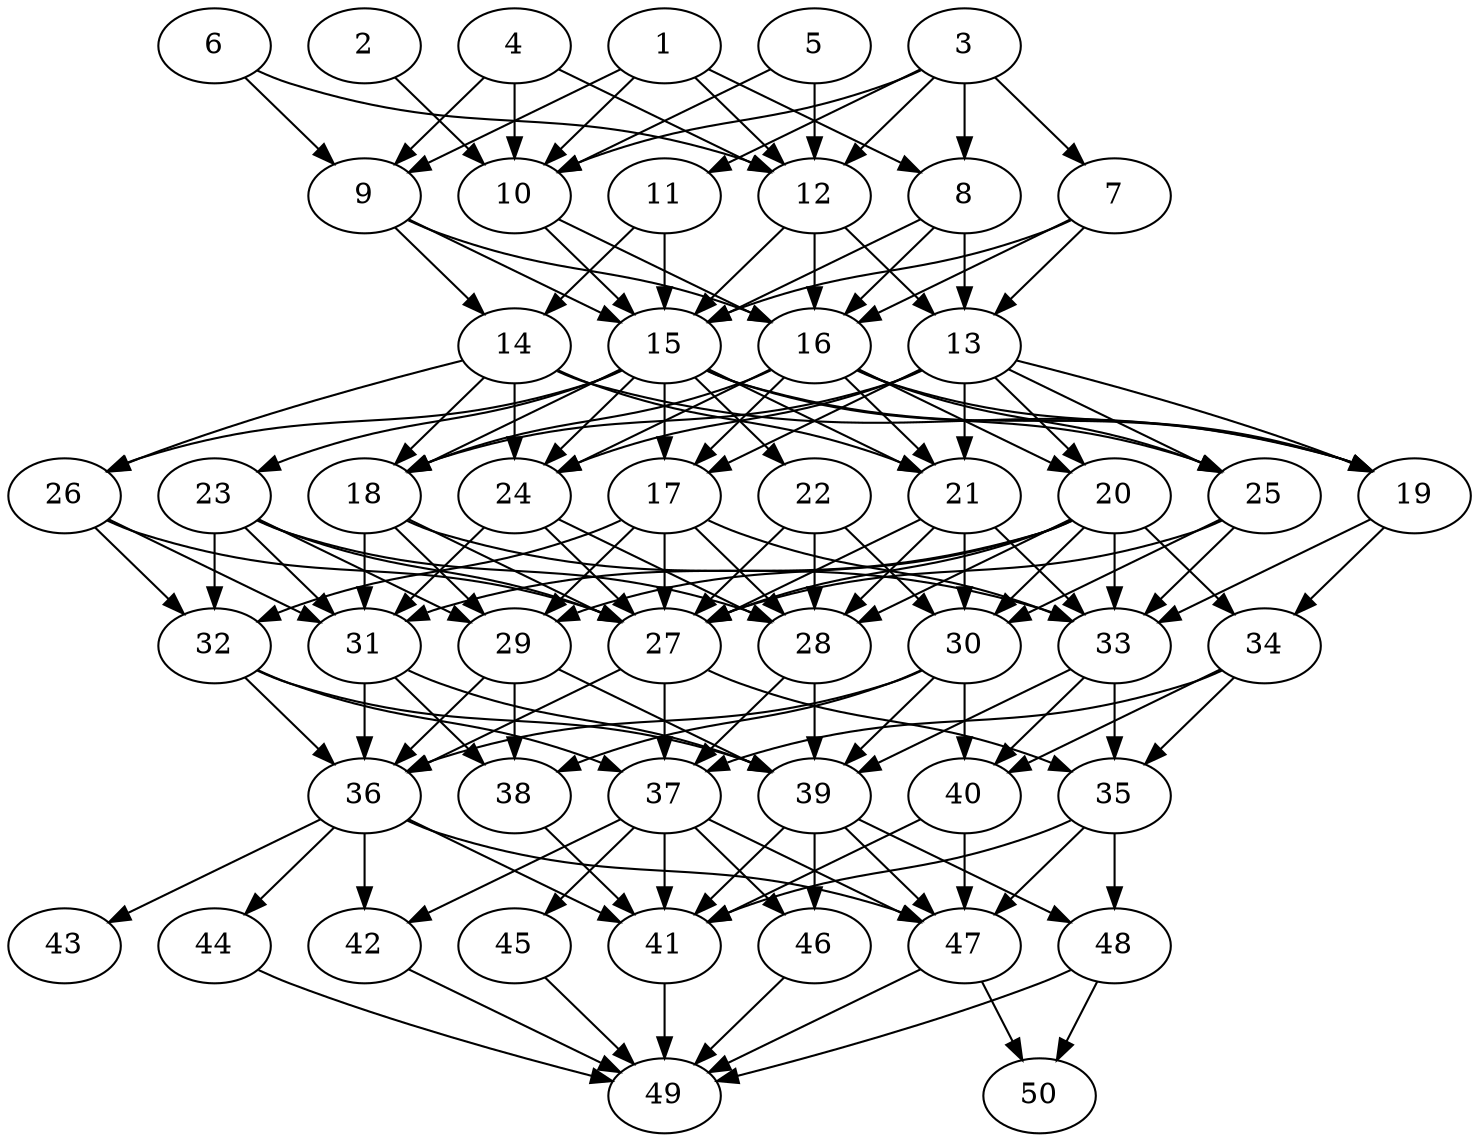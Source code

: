 // DAG automatically generated by daggen at Tue Aug  6 16:32:29 2019
// ./daggen --dot -n 50 --ccr 0.4 --fat 0.5 --regular 0.5 --density 0.9 --mindata 5242880 --maxdata 52428800 
digraph G {
  1 [size="111395840", alpha="0.07", expect_size="44558336"] 
  1 -> 8 [size ="44558336"]
  1 -> 9 [size ="44558336"]
  1 -> 10 [size ="44558336"]
  1 -> 12 [size ="44558336"]
  2 [size="47733760", alpha="0.09", expect_size="19093504"] 
  2 -> 10 [size ="19093504"]
  3 [size="112816640", alpha="0.15", expect_size="45126656"] 
  3 -> 7 [size ="45126656"]
  3 -> 8 [size ="45126656"]
  3 -> 10 [size ="45126656"]
  3 -> 11 [size ="45126656"]
  3 -> 12 [size ="45126656"]
  4 [size="96629760", alpha="0.00", expect_size="38651904"] 
  4 -> 9 [size ="38651904"]
  4 -> 10 [size ="38651904"]
  4 -> 12 [size ="38651904"]
  5 [size="101091840", alpha="0.01", expect_size="40436736"] 
  5 -> 10 [size ="40436736"]
  5 -> 12 [size ="40436736"]
  6 [size="36206080", alpha="0.19", expect_size="14482432"] 
  6 -> 9 [size ="14482432"]
  6 -> 12 [size ="14482432"]
  7 [size="82508800", alpha="0.16", expect_size="33003520"] 
  7 -> 13 [size ="33003520"]
  7 -> 15 [size ="33003520"]
  7 -> 16 [size ="33003520"]
  8 [size="66739200", alpha="0.04", expect_size="26695680"] 
  8 -> 13 [size ="26695680"]
  8 -> 15 [size ="26695680"]
  8 -> 16 [size ="26695680"]
  9 [size="125416960", alpha="0.04", expect_size="50166784"] 
  9 -> 14 [size ="50166784"]
  9 -> 15 [size ="50166784"]
  9 -> 16 [size ="50166784"]
  10 [size="95505920", alpha="0.18", expect_size="38202368"] 
  10 -> 15 [size ="38202368"]
  10 -> 16 [size ="38202368"]
  11 [size="69163520", alpha="0.05", expect_size="27665408"] 
  11 -> 14 [size ="27665408"]
  11 -> 15 [size ="27665408"]
  12 [size="110684160", alpha="0.03", expect_size="44273664"] 
  12 -> 13 [size ="44273664"]
  12 -> 15 [size ="44273664"]
  12 -> 16 [size ="44273664"]
  13 [size="47178240", alpha="0.07", expect_size="18871296"] 
  13 -> 17 [size ="18871296"]
  13 -> 18 [size ="18871296"]
  13 -> 19 [size ="18871296"]
  13 -> 20 [size ="18871296"]
  13 -> 21 [size ="18871296"]
  13 -> 24 [size ="18871296"]
  13 -> 25 [size ="18871296"]
  14 [size="17408000", alpha="0.19", expect_size="6963200"] 
  14 -> 18 [size ="6963200"]
  14 -> 19 [size ="6963200"]
  14 -> 21 [size ="6963200"]
  14 -> 24 [size ="6963200"]
  14 -> 26 [size ="6963200"]
  15 [size="17564160", alpha="0.06", expect_size="7025664"] 
  15 -> 17 [size ="7025664"]
  15 -> 18 [size ="7025664"]
  15 -> 19 [size ="7025664"]
  15 -> 21 [size ="7025664"]
  15 -> 22 [size ="7025664"]
  15 -> 23 [size ="7025664"]
  15 -> 24 [size ="7025664"]
  15 -> 25 [size ="7025664"]
  15 -> 26 [size ="7025664"]
  16 [size="25694720", alpha="0.09", expect_size="10277888"] 
  16 -> 17 [size ="10277888"]
  16 -> 18 [size ="10277888"]
  16 -> 19 [size ="10277888"]
  16 -> 20 [size ="10277888"]
  16 -> 21 [size ="10277888"]
  16 -> 24 [size ="10277888"]
  16 -> 25 [size ="10277888"]
  17 [size="22302720", alpha="0.03", expect_size="8921088"] 
  17 -> 27 [size ="8921088"]
  17 -> 28 [size ="8921088"]
  17 -> 29 [size ="8921088"]
  17 -> 32 [size ="8921088"]
  17 -> 33 [size ="8921088"]
  18 [size="116098560", alpha="0.10", expect_size="46439424"] 
  18 -> 27 [size ="46439424"]
  18 -> 29 [size ="46439424"]
  18 -> 31 [size ="46439424"]
  18 -> 33 [size ="46439424"]
  19 [size="24158720", alpha="0.19", expect_size="9663488"] 
  19 -> 33 [size ="9663488"]
  19 -> 34 [size ="9663488"]
  20 [size="45760000", alpha="0.16", expect_size="18304000"] 
  20 -> 27 [size ="18304000"]
  20 -> 28 [size ="18304000"]
  20 -> 29 [size ="18304000"]
  20 -> 30 [size ="18304000"]
  20 -> 31 [size ="18304000"]
  20 -> 33 [size ="18304000"]
  20 -> 34 [size ="18304000"]
  21 [size="31178240", alpha="0.09", expect_size="12471296"] 
  21 -> 27 [size ="12471296"]
  21 -> 28 [size ="12471296"]
  21 -> 30 [size ="12471296"]
  21 -> 33 [size ="12471296"]
  22 [size="61662720", alpha="0.09", expect_size="24665088"] 
  22 -> 27 [size ="24665088"]
  22 -> 28 [size ="24665088"]
  22 -> 30 [size ="24665088"]
  23 [size="80151040", alpha="0.06", expect_size="32060416"] 
  23 -> 27 [size ="32060416"]
  23 -> 28 [size ="32060416"]
  23 -> 29 [size ="32060416"]
  23 -> 31 [size ="32060416"]
  23 -> 32 [size ="32060416"]
  24 [size="121751040", alpha="0.16", expect_size="48700416"] 
  24 -> 27 [size ="48700416"]
  24 -> 28 [size ="48700416"]
  24 -> 31 [size ="48700416"]
  25 [size="113738240", alpha="0.02", expect_size="45495296"] 
  25 -> 27 [size ="45495296"]
  25 -> 30 [size ="45495296"]
  25 -> 33 [size ="45495296"]
  26 [size="30625280", alpha="0.11", expect_size="12250112"] 
  26 -> 27 [size ="12250112"]
  26 -> 31 [size ="12250112"]
  26 -> 32 [size ="12250112"]
  27 [size="84362240", alpha="0.13", expect_size="33744896"] 
  27 -> 35 [size ="33744896"]
  27 -> 36 [size ="33744896"]
  27 -> 37 [size ="33744896"]
  28 [size="102428160", alpha="0.03", expect_size="40971264"] 
  28 -> 37 [size ="40971264"]
  28 -> 39 [size ="40971264"]
  29 [size="43924480", alpha="0.12", expect_size="17569792"] 
  29 -> 36 [size ="17569792"]
  29 -> 38 [size ="17569792"]
  29 -> 39 [size ="17569792"]
  30 [size="36357120", alpha="0.16", expect_size="14542848"] 
  30 -> 36 [size ="14542848"]
  30 -> 38 [size ="14542848"]
  30 -> 39 [size ="14542848"]
  30 -> 40 [size ="14542848"]
  31 [size="129395200", alpha="0.09", expect_size="51758080"] 
  31 -> 36 [size ="51758080"]
  31 -> 38 [size ="51758080"]
  31 -> 39 [size ="51758080"]
  32 [size="67432960", alpha="0.18", expect_size="26973184"] 
  32 -> 36 [size ="26973184"]
  32 -> 37 [size ="26973184"]
  32 -> 39 [size ="26973184"]
  33 [size="121029120", alpha="0.13", expect_size="48411648"] 
  33 -> 35 [size ="48411648"]
  33 -> 39 [size ="48411648"]
  33 -> 40 [size ="48411648"]
  34 [size="35996160", alpha="0.09", expect_size="14398464"] 
  34 -> 35 [size ="14398464"]
  34 -> 37 [size ="14398464"]
  34 -> 40 [size ="14398464"]
  35 [size="13821440", alpha="0.06", expect_size="5528576"] 
  35 -> 41 [size ="5528576"]
  35 -> 47 [size ="5528576"]
  35 -> 48 [size ="5528576"]
  36 [size="24529920", alpha="0.05", expect_size="9811968"] 
  36 -> 41 [size ="9811968"]
  36 -> 42 [size ="9811968"]
  36 -> 43 [size ="9811968"]
  36 -> 44 [size ="9811968"]
  36 -> 47 [size ="9811968"]
  37 [size="91217920", alpha="0.05", expect_size="36487168"] 
  37 -> 41 [size ="36487168"]
  37 -> 42 [size ="36487168"]
  37 -> 45 [size ="36487168"]
  37 -> 46 [size ="36487168"]
  37 -> 47 [size ="36487168"]
  38 [size="47362560", alpha="0.03", expect_size="18945024"] 
  38 -> 41 [size ="18945024"]
  39 [size="64563200", alpha="0.02", expect_size="25825280"] 
  39 -> 41 [size ="25825280"]
  39 -> 46 [size ="25825280"]
  39 -> 47 [size ="25825280"]
  39 -> 48 [size ="25825280"]
  40 [size="19194880", alpha="0.08", expect_size="7677952"] 
  40 -> 41 [size ="7677952"]
  40 -> 47 [size ="7677952"]
  41 [size="111626240", alpha="0.16", expect_size="44650496"] 
  41 -> 49 [size ="44650496"]
  42 [size="44019200", alpha="0.12", expect_size="17607680"] 
  42 -> 49 [size ="17607680"]
  43 [size="31915520", alpha="0.00", expect_size="12766208"] 
  44 [size="109388800", alpha="0.07", expect_size="43755520"] 
  44 -> 49 [size ="43755520"]
  45 [size="44810240", alpha="0.10", expect_size="17924096"] 
  45 -> 49 [size ="17924096"]
  46 [size="78571520", alpha="0.16", expect_size="31428608"] 
  46 -> 49 [size ="31428608"]
  47 [size="105290240", alpha="0.15", expect_size="42116096"] 
  47 -> 49 [size ="42116096"]
  47 -> 50 [size ="42116096"]
  48 [size="16204800", alpha="0.08", expect_size="6481920"] 
  48 -> 49 [size ="6481920"]
  48 -> 50 [size ="6481920"]
  49 [size="32268800", alpha="0.07", expect_size="12907520"] 
  50 [size="46571520", alpha="0.10", expect_size="18628608"] 
}
